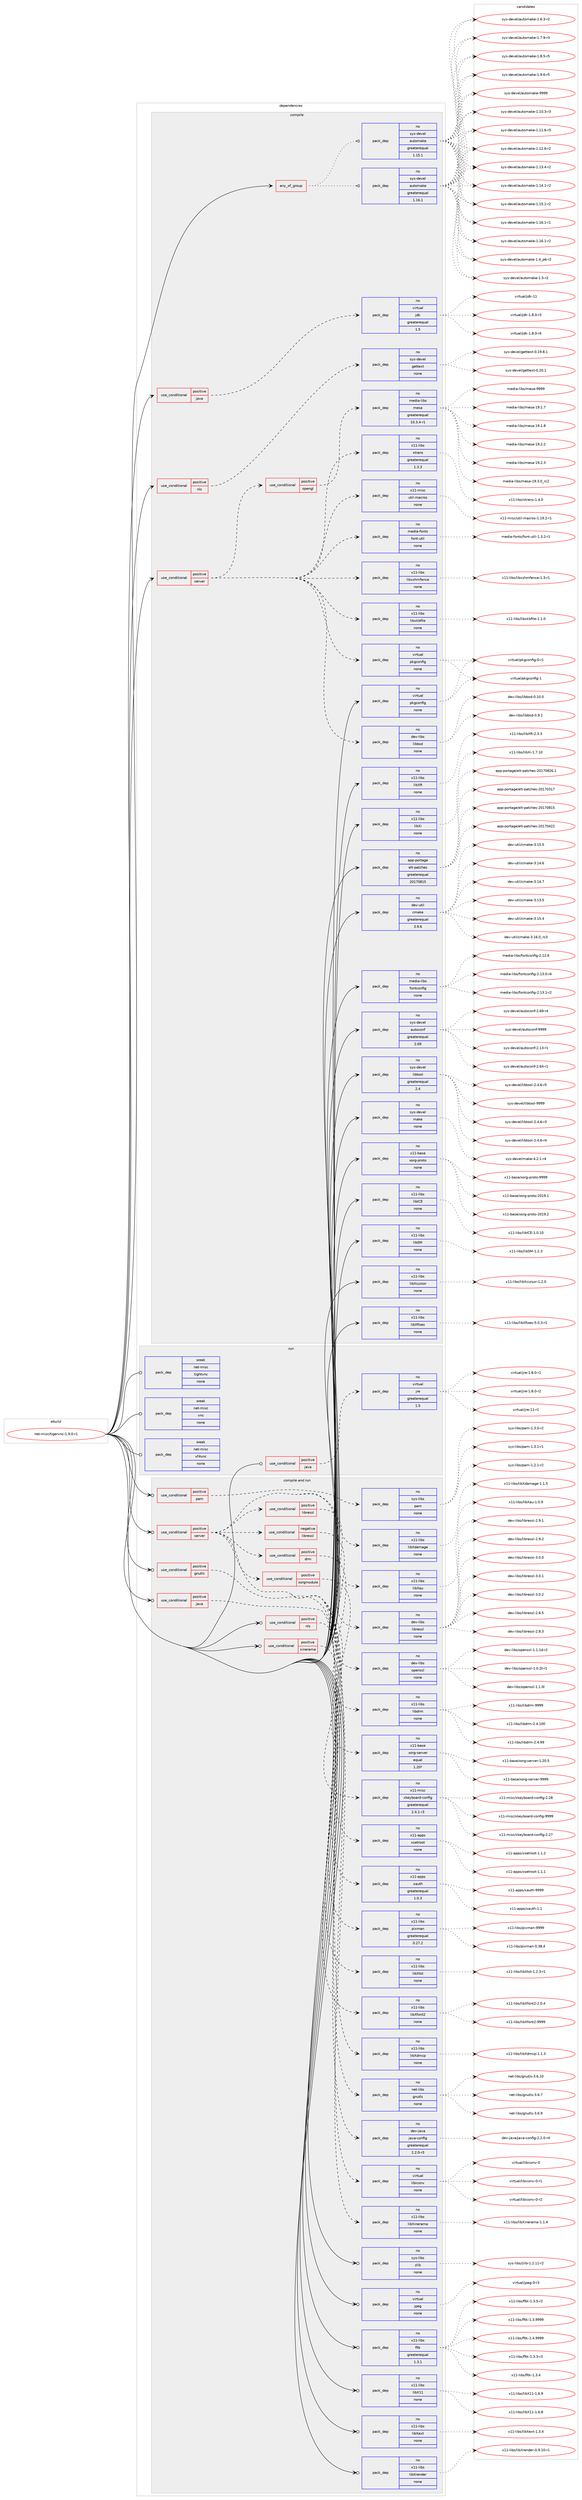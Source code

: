digraph prolog {

# *************
# Graph options
# *************

newrank=true;
concentrate=true;
compound=true;
graph [rankdir=LR,fontname=Helvetica,fontsize=10,ranksep=1.5];#, ranksep=2.5, nodesep=0.2];
edge  [arrowhead=vee];
node  [fontname=Helvetica,fontsize=10];

# **********
# The ebuild
# **********

subgraph cluster_leftcol {
color=gray;
rank=same;
label=<<i>ebuild</i>>;
id [label="net-misc/tigervnc-1.9.0-r1", color=red, width=4, href="../net-misc/tigervnc-1.9.0-r1.svg"];
}

# ****************
# The dependencies
# ****************

subgraph cluster_midcol {
color=gray;
label=<<i>dependencies</i>>;
subgraph cluster_compile {
fillcolor="#eeeeee";
style=filled;
label=<<i>compile</i>>;
subgraph any14257 {
dependency837675 [label=<<TABLE BORDER="0" CELLBORDER="1" CELLSPACING="0" CELLPADDING="4"><TR><TD CELLPADDING="10">any_of_group</TD></TR></TABLE>>, shape=none, color=red];subgraph pack618677 {
dependency837676 [label=<<TABLE BORDER="0" CELLBORDER="1" CELLSPACING="0" CELLPADDING="4" WIDTH="220"><TR><TD ROWSPAN="6" CELLPADDING="30">pack_dep</TD></TR><TR><TD WIDTH="110">no</TD></TR><TR><TD>sys-devel</TD></TR><TR><TD>automake</TD></TR><TR><TD>greaterequal</TD></TR><TR><TD>1.16.1</TD></TR></TABLE>>, shape=none, color=blue];
}
dependency837675:e -> dependency837676:w [weight=20,style="dotted",arrowhead="oinv"];
subgraph pack618678 {
dependency837677 [label=<<TABLE BORDER="0" CELLBORDER="1" CELLSPACING="0" CELLPADDING="4" WIDTH="220"><TR><TD ROWSPAN="6" CELLPADDING="30">pack_dep</TD></TR><TR><TD WIDTH="110">no</TD></TR><TR><TD>sys-devel</TD></TR><TR><TD>automake</TD></TR><TR><TD>greaterequal</TD></TR><TR><TD>1.15.1</TD></TR></TABLE>>, shape=none, color=blue];
}
dependency837675:e -> dependency837677:w [weight=20,style="dotted",arrowhead="oinv"];
}
id:e -> dependency837675:w [weight=20,style="solid",arrowhead="vee"];
subgraph cond204247 {
dependency837678 [label=<<TABLE BORDER="0" CELLBORDER="1" CELLSPACING="0" CELLPADDING="4"><TR><TD ROWSPAN="3" CELLPADDING="10">use_conditional</TD></TR><TR><TD>positive</TD></TR><TR><TD>java</TD></TR></TABLE>>, shape=none, color=red];
subgraph pack618679 {
dependency837679 [label=<<TABLE BORDER="0" CELLBORDER="1" CELLSPACING="0" CELLPADDING="4" WIDTH="220"><TR><TD ROWSPAN="6" CELLPADDING="30">pack_dep</TD></TR><TR><TD WIDTH="110">no</TD></TR><TR><TD>virtual</TD></TR><TR><TD>jdk</TD></TR><TR><TD>greaterequal</TD></TR><TR><TD>1.5</TD></TR></TABLE>>, shape=none, color=blue];
}
dependency837678:e -> dependency837679:w [weight=20,style="dashed",arrowhead="vee"];
}
id:e -> dependency837678:w [weight=20,style="solid",arrowhead="vee"];
subgraph cond204248 {
dependency837680 [label=<<TABLE BORDER="0" CELLBORDER="1" CELLSPACING="0" CELLPADDING="4"><TR><TD ROWSPAN="3" CELLPADDING="10">use_conditional</TD></TR><TR><TD>positive</TD></TR><TR><TD>nls</TD></TR></TABLE>>, shape=none, color=red];
subgraph pack618680 {
dependency837681 [label=<<TABLE BORDER="0" CELLBORDER="1" CELLSPACING="0" CELLPADDING="4" WIDTH="220"><TR><TD ROWSPAN="6" CELLPADDING="30">pack_dep</TD></TR><TR><TD WIDTH="110">no</TD></TR><TR><TD>sys-devel</TD></TR><TR><TD>gettext</TD></TR><TR><TD>none</TD></TR><TR><TD></TD></TR></TABLE>>, shape=none, color=blue];
}
dependency837680:e -> dependency837681:w [weight=20,style="dashed",arrowhead="vee"];
}
id:e -> dependency837680:w [weight=20,style="solid",arrowhead="vee"];
subgraph cond204249 {
dependency837682 [label=<<TABLE BORDER="0" CELLBORDER="1" CELLSPACING="0" CELLPADDING="4"><TR><TD ROWSPAN="3" CELLPADDING="10">use_conditional</TD></TR><TR><TD>positive</TD></TR><TR><TD>server</TD></TR></TABLE>>, shape=none, color=red];
subgraph pack618681 {
dependency837683 [label=<<TABLE BORDER="0" CELLBORDER="1" CELLSPACING="0" CELLPADDING="4" WIDTH="220"><TR><TD ROWSPAN="6" CELLPADDING="30">pack_dep</TD></TR><TR><TD WIDTH="110">no</TD></TR><TR><TD>dev-libs</TD></TR><TR><TD>libbsd</TD></TR><TR><TD>none</TD></TR><TR><TD></TD></TR></TABLE>>, shape=none, color=blue];
}
dependency837682:e -> dependency837683:w [weight=20,style="dashed",arrowhead="vee"];
subgraph pack618682 {
dependency837684 [label=<<TABLE BORDER="0" CELLBORDER="1" CELLSPACING="0" CELLPADDING="4" WIDTH="220"><TR><TD ROWSPAN="6" CELLPADDING="30">pack_dep</TD></TR><TR><TD WIDTH="110">no</TD></TR><TR><TD>x11-libs</TD></TR><TR><TD>libxkbfile</TD></TR><TR><TD>none</TD></TR><TR><TD></TD></TR></TABLE>>, shape=none, color=blue];
}
dependency837682:e -> dependency837684:w [weight=20,style="dashed",arrowhead="vee"];
subgraph pack618683 {
dependency837685 [label=<<TABLE BORDER="0" CELLBORDER="1" CELLSPACING="0" CELLPADDING="4" WIDTH="220"><TR><TD ROWSPAN="6" CELLPADDING="30">pack_dep</TD></TR><TR><TD WIDTH="110">no</TD></TR><TR><TD>x11-libs</TD></TR><TR><TD>libxshmfence</TD></TR><TR><TD>none</TD></TR><TR><TD></TD></TR></TABLE>>, shape=none, color=blue];
}
dependency837682:e -> dependency837685:w [weight=20,style="dashed",arrowhead="vee"];
subgraph pack618684 {
dependency837686 [label=<<TABLE BORDER="0" CELLBORDER="1" CELLSPACING="0" CELLPADDING="4" WIDTH="220"><TR><TD ROWSPAN="6" CELLPADDING="30">pack_dep</TD></TR><TR><TD WIDTH="110">no</TD></TR><TR><TD>virtual</TD></TR><TR><TD>pkgconfig</TD></TR><TR><TD>none</TD></TR><TR><TD></TD></TR></TABLE>>, shape=none, color=blue];
}
dependency837682:e -> dependency837686:w [weight=20,style="dashed",arrowhead="vee"];
subgraph pack618685 {
dependency837687 [label=<<TABLE BORDER="0" CELLBORDER="1" CELLSPACING="0" CELLPADDING="4" WIDTH="220"><TR><TD ROWSPAN="6" CELLPADDING="30">pack_dep</TD></TR><TR><TD WIDTH="110">no</TD></TR><TR><TD>media-fonts</TD></TR><TR><TD>font-util</TD></TR><TR><TD>none</TD></TR><TR><TD></TD></TR></TABLE>>, shape=none, color=blue];
}
dependency837682:e -> dependency837687:w [weight=20,style="dashed",arrowhead="vee"];
subgraph pack618686 {
dependency837688 [label=<<TABLE BORDER="0" CELLBORDER="1" CELLSPACING="0" CELLPADDING="4" WIDTH="220"><TR><TD ROWSPAN="6" CELLPADDING="30">pack_dep</TD></TR><TR><TD WIDTH="110">no</TD></TR><TR><TD>x11-misc</TD></TR><TR><TD>util-macros</TD></TR><TR><TD>none</TD></TR><TR><TD></TD></TR></TABLE>>, shape=none, color=blue];
}
dependency837682:e -> dependency837688:w [weight=20,style="dashed",arrowhead="vee"];
subgraph pack618687 {
dependency837689 [label=<<TABLE BORDER="0" CELLBORDER="1" CELLSPACING="0" CELLPADDING="4" WIDTH="220"><TR><TD ROWSPAN="6" CELLPADDING="30">pack_dep</TD></TR><TR><TD WIDTH="110">no</TD></TR><TR><TD>x11-libs</TD></TR><TR><TD>xtrans</TD></TR><TR><TD>greaterequal</TD></TR><TR><TD>1.3.3</TD></TR></TABLE>>, shape=none, color=blue];
}
dependency837682:e -> dependency837689:w [weight=20,style="dashed",arrowhead="vee"];
subgraph cond204250 {
dependency837690 [label=<<TABLE BORDER="0" CELLBORDER="1" CELLSPACING="0" CELLPADDING="4"><TR><TD ROWSPAN="3" CELLPADDING="10">use_conditional</TD></TR><TR><TD>positive</TD></TR><TR><TD>opengl</TD></TR></TABLE>>, shape=none, color=red];
subgraph pack618688 {
dependency837691 [label=<<TABLE BORDER="0" CELLBORDER="1" CELLSPACING="0" CELLPADDING="4" WIDTH="220"><TR><TD ROWSPAN="6" CELLPADDING="30">pack_dep</TD></TR><TR><TD WIDTH="110">no</TD></TR><TR><TD>media-libs</TD></TR><TR><TD>mesa</TD></TR><TR><TD>greaterequal</TD></TR><TR><TD>10.3.4-r1</TD></TR></TABLE>>, shape=none, color=blue];
}
dependency837690:e -> dependency837691:w [weight=20,style="dashed",arrowhead="vee"];
}
dependency837682:e -> dependency837690:w [weight=20,style="dashed",arrowhead="vee"];
}
id:e -> dependency837682:w [weight=20,style="solid",arrowhead="vee"];
subgraph pack618689 {
dependency837692 [label=<<TABLE BORDER="0" CELLBORDER="1" CELLSPACING="0" CELLPADDING="4" WIDTH="220"><TR><TD ROWSPAN="6" CELLPADDING="30">pack_dep</TD></TR><TR><TD WIDTH="110">no</TD></TR><TR><TD>app-portage</TD></TR><TR><TD>elt-patches</TD></TR><TR><TD>greaterequal</TD></TR><TR><TD>20170815</TD></TR></TABLE>>, shape=none, color=blue];
}
id:e -> dependency837692:w [weight=20,style="solid",arrowhead="vee"];
subgraph pack618690 {
dependency837693 [label=<<TABLE BORDER="0" CELLBORDER="1" CELLSPACING="0" CELLPADDING="4" WIDTH="220"><TR><TD ROWSPAN="6" CELLPADDING="30">pack_dep</TD></TR><TR><TD WIDTH="110">no</TD></TR><TR><TD>dev-util</TD></TR><TR><TD>cmake</TD></TR><TR><TD>greaterequal</TD></TR><TR><TD>3.9.6</TD></TR></TABLE>>, shape=none, color=blue];
}
id:e -> dependency837693:w [weight=20,style="solid",arrowhead="vee"];
subgraph pack618691 {
dependency837694 [label=<<TABLE BORDER="0" CELLBORDER="1" CELLSPACING="0" CELLPADDING="4" WIDTH="220"><TR><TD ROWSPAN="6" CELLPADDING="30">pack_dep</TD></TR><TR><TD WIDTH="110">no</TD></TR><TR><TD>media-libs</TD></TR><TR><TD>fontconfig</TD></TR><TR><TD>none</TD></TR><TR><TD></TD></TR></TABLE>>, shape=none, color=blue];
}
id:e -> dependency837694:w [weight=20,style="solid",arrowhead="vee"];
subgraph pack618692 {
dependency837695 [label=<<TABLE BORDER="0" CELLBORDER="1" CELLSPACING="0" CELLPADDING="4" WIDTH="220"><TR><TD ROWSPAN="6" CELLPADDING="30">pack_dep</TD></TR><TR><TD WIDTH="110">no</TD></TR><TR><TD>sys-devel</TD></TR><TR><TD>autoconf</TD></TR><TR><TD>greaterequal</TD></TR><TR><TD>2.69</TD></TR></TABLE>>, shape=none, color=blue];
}
id:e -> dependency837695:w [weight=20,style="solid",arrowhead="vee"];
subgraph pack618693 {
dependency837696 [label=<<TABLE BORDER="0" CELLBORDER="1" CELLSPACING="0" CELLPADDING="4" WIDTH="220"><TR><TD ROWSPAN="6" CELLPADDING="30">pack_dep</TD></TR><TR><TD WIDTH="110">no</TD></TR><TR><TD>sys-devel</TD></TR><TR><TD>libtool</TD></TR><TR><TD>greaterequal</TD></TR><TR><TD>2.4</TD></TR></TABLE>>, shape=none, color=blue];
}
id:e -> dependency837696:w [weight=20,style="solid",arrowhead="vee"];
subgraph pack618694 {
dependency837697 [label=<<TABLE BORDER="0" CELLBORDER="1" CELLSPACING="0" CELLPADDING="4" WIDTH="220"><TR><TD ROWSPAN="6" CELLPADDING="30">pack_dep</TD></TR><TR><TD WIDTH="110">no</TD></TR><TR><TD>sys-devel</TD></TR><TR><TD>make</TD></TR><TR><TD>none</TD></TR><TR><TD></TD></TR></TABLE>>, shape=none, color=blue];
}
id:e -> dependency837697:w [weight=20,style="solid",arrowhead="vee"];
subgraph pack618695 {
dependency837698 [label=<<TABLE BORDER="0" CELLBORDER="1" CELLSPACING="0" CELLPADDING="4" WIDTH="220"><TR><TD ROWSPAN="6" CELLPADDING="30">pack_dep</TD></TR><TR><TD WIDTH="110">no</TD></TR><TR><TD>virtual</TD></TR><TR><TD>pkgconfig</TD></TR><TR><TD>none</TD></TR><TR><TD></TD></TR></TABLE>>, shape=none, color=blue];
}
id:e -> dependency837698:w [weight=20,style="solid",arrowhead="vee"];
subgraph pack618696 {
dependency837699 [label=<<TABLE BORDER="0" CELLBORDER="1" CELLSPACING="0" CELLPADDING="4" WIDTH="220"><TR><TD ROWSPAN="6" CELLPADDING="30">pack_dep</TD></TR><TR><TD WIDTH="110">no</TD></TR><TR><TD>x11-base</TD></TR><TR><TD>xorg-proto</TD></TR><TR><TD>none</TD></TR><TR><TD></TD></TR></TABLE>>, shape=none, color=blue];
}
id:e -> dependency837699:w [weight=20,style="solid",arrowhead="vee"];
subgraph pack618697 {
dependency837700 [label=<<TABLE BORDER="0" CELLBORDER="1" CELLSPACING="0" CELLPADDING="4" WIDTH="220"><TR><TD ROWSPAN="6" CELLPADDING="30">pack_dep</TD></TR><TR><TD WIDTH="110">no</TD></TR><TR><TD>x11-libs</TD></TR><TR><TD>libICE</TD></TR><TR><TD>none</TD></TR><TR><TD></TD></TR></TABLE>>, shape=none, color=blue];
}
id:e -> dependency837700:w [weight=20,style="solid",arrowhead="vee"];
subgraph pack618698 {
dependency837701 [label=<<TABLE BORDER="0" CELLBORDER="1" CELLSPACING="0" CELLPADDING="4" WIDTH="220"><TR><TD ROWSPAN="6" CELLPADDING="30">pack_dep</TD></TR><TR><TD WIDTH="110">no</TD></TR><TR><TD>x11-libs</TD></TR><TR><TD>libSM</TD></TR><TR><TD>none</TD></TR><TR><TD></TD></TR></TABLE>>, shape=none, color=blue];
}
id:e -> dependency837701:w [weight=20,style="solid",arrowhead="vee"];
subgraph pack618699 {
dependency837702 [label=<<TABLE BORDER="0" CELLBORDER="1" CELLSPACING="0" CELLPADDING="4" WIDTH="220"><TR><TD ROWSPAN="6" CELLPADDING="30">pack_dep</TD></TR><TR><TD WIDTH="110">no</TD></TR><TR><TD>x11-libs</TD></TR><TR><TD>libXcursor</TD></TR><TR><TD>none</TD></TR><TR><TD></TD></TR></TABLE>>, shape=none, color=blue];
}
id:e -> dependency837702:w [weight=20,style="solid",arrowhead="vee"];
subgraph pack618700 {
dependency837703 [label=<<TABLE BORDER="0" CELLBORDER="1" CELLSPACING="0" CELLPADDING="4" WIDTH="220"><TR><TD ROWSPAN="6" CELLPADDING="30">pack_dep</TD></TR><TR><TD WIDTH="110">no</TD></TR><TR><TD>x11-libs</TD></TR><TR><TD>libXfixes</TD></TR><TR><TD>none</TD></TR><TR><TD></TD></TR></TABLE>>, shape=none, color=blue];
}
id:e -> dependency837703:w [weight=20,style="solid",arrowhead="vee"];
subgraph pack618701 {
dependency837704 [label=<<TABLE BORDER="0" CELLBORDER="1" CELLSPACING="0" CELLPADDING="4" WIDTH="220"><TR><TD ROWSPAN="6" CELLPADDING="30">pack_dep</TD></TR><TR><TD WIDTH="110">no</TD></TR><TR><TD>x11-libs</TD></TR><TR><TD>libXft</TD></TR><TR><TD>none</TD></TR><TR><TD></TD></TR></TABLE>>, shape=none, color=blue];
}
id:e -> dependency837704:w [weight=20,style="solid",arrowhead="vee"];
subgraph pack618702 {
dependency837705 [label=<<TABLE BORDER="0" CELLBORDER="1" CELLSPACING="0" CELLPADDING="4" WIDTH="220"><TR><TD ROWSPAN="6" CELLPADDING="30">pack_dep</TD></TR><TR><TD WIDTH="110">no</TD></TR><TR><TD>x11-libs</TD></TR><TR><TD>libXi</TD></TR><TR><TD>none</TD></TR><TR><TD></TD></TR></TABLE>>, shape=none, color=blue];
}
id:e -> dependency837705:w [weight=20,style="solid",arrowhead="vee"];
}
subgraph cluster_compileandrun {
fillcolor="#eeeeee";
style=filled;
label=<<i>compile and run</i>>;
subgraph cond204251 {
dependency837706 [label=<<TABLE BORDER="0" CELLBORDER="1" CELLSPACING="0" CELLPADDING="4"><TR><TD ROWSPAN="3" CELLPADDING="10">use_conditional</TD></TR><TR><TD>positive</TD></TR><TR><TD>gnutls</TD></TR></TABLE>>, shape=none, color=red];
subgraph pack618703 {
dependency837707 [label=<<TABLE BORDER="0" CELLBORDER="1" CELLSPACING="0" CELLPADDING="4" WIDTH="220"><TR><TD ROWSPAN="6" CELLPADDING="30">pack_dep</TD></TR><TR><TD WIDTH="110">no</TD></TR><TR><TD>net-libs</TD></TR><TR><TD>gnutls</TD></TR><TR><TD>none</TD></TR><TR><TD></TD></TR></TABLE>>, shape=none, color=blue];
}
dependency837706:e -> dependency837707:w [weight=20,style="dashed",arrowhead="vee"];
}
id:e -> dependency837706:w [weight=20,style="solid",arrowhead="odotvee"];
subgraph cond204252 {
dependency837708 [label=<<TABLE BORDER="0" CELLBORDER="1" CELLSPACING="0" CELLPADDING="4"><TR><TD ROWSPAN="3" CELLPADDING="10">use_conditional</TD></TR><TR><TD>positive</TD></TR><TR><TD>java</TD></TR></TABLE>>, shape=none, color=red];
subgraph pack618704 {
dependency837709 [label=<<TABLE BORDER="0" CELLBORDER="1" CELLSPACING="0" CELLPADDING="4" WIDTH="220"><TR><TD ROWSPAN="6" CELLPADDING="30">pack_dep</TD></TR><TR><TD WIDTH="110">no</TD></TR><TR><TD>dev-java</TD></TR><TR><TD>java-config</TD></TR><TR><TD>greaterequal</TD></TR><TR><TD>2.2.0-r3</TD></TR></TABLE>>, shape=none, color=blue];
}
dependency837708:e -> dependency837709:w [weight=20,style="dashed",arrowhead="vee"];
}
id:e -> dependency837708:w [weight=20,style="solid",arrowhead="odotvee"];
subgraph cond204253 {
dependency837710 [label=<<TABLE BORDER="0" CELLBORDER="1" CELLSPACING="0" CELLPADDING="4"><TR><TD ROWSPAN="3" CELLPADDING="10">use_conditional</TD></TR><TR><TD>positive</TD></TR><TR><TD>nls</TD></TR></TABLE>>, shape=none, color=red];
subgraph pack618705 {
dependency837711 [label=<<TABLE BORDER="0" CELLBORDER="1" CELLSPACING="0" CELLPADDING="4" WIDTH="220"><TR><TD ROWSPAN="6" CELLPADDING="30">pack_dep</TD></TR><TR><TD WIDTH="110">no</TD></TR><TR><TD>virtual</TD></TR><TR><TD>libiconv</TD></TR><TR><TD>none</TD></TR><TR><TD></TD></TR></TABLE>>, shape=none, color=blue];
}
dependency837710:e -> dependency837711:w [weight=20,style="dashed",arrowhead="vee"];
}
id:e -> dependency837710:w [weight=20,style="solid",arrowhead="odotvee"];
subgraph cond204254 {
dependency837712 [label=<<TABLE BORDER="0" CELLBORDER="1" CELLSPACING="0" CELLPADDING="4"><TR><TD ROWSPAN="3" CELLPADDING="10">use_conditional</TD></TR><TR><TD>positive</TD></TR><TR><TD>pam</TD></TR></TABLE>>, shape=none, color=red];
subgraph pack618706 {
dependency837713 [label=<<TABLE BORDER="0" CELLBORDER="1" CELLSPACING="0" CELLPADDING="4" WIDTH="220"><TR><TD ROWSPAN="6" CELLPADDING="30">pack_dep</TD></TR><TR><TD WIDTH="110">no</TD></TR><TR><TD>sys-libs</TD></TR><TR><TD>pam</TD></TR><TR><TD>none</TD></TR><TR><TD></TD></TR></TABLE>>, shape=none, color=blue];
}
dependency837712:e -> dependency837713:w [weight=20,style="dashed",arrowhead="vee"];
}
id:e -> dependency837712:w [weight=20,style="solid",arrowhead="odotvee"];
subgraph cond204255 {
dependency837714 [label=<<TABLE BORDER="0" CELLBORDER="1" CELLSPACING="0" CELLPADDING="4"><TR><TD ROWSPAN="3" CELLPADDING="10">use_conditional</TD></TR><TR><TD>positive</TD></TR><TR><TD>server</TD></TR></TABLE>>, shape=none, color=red];
subgraph pack618707 {
dependency837715 [label=<<TABLE BORDER="0" CELLBORDER="1" CELLSPACING="0" CELLPADDING="4" WIDTH="220"><TR><TD ROWSPAN="6" CELLPADDING="30">pack_dep</TD></TR><TR><TD WIDTH="110">no</TD></TR><TR><TD>x11-libs</TD></TR><TR><TD>libXau</TD></TR><TR><TD>none</TD></TR><TR><TD></TD></TR></TABLE>>, shape=none, color=blue];
}
dependency837714:e -> dependency837715:w [weight=20,style="dashed",arrowhead="vee"];
subgraph pack618708 {
dependency837716 [label=<<TABLE BORDER="0" CELLBORDER="1" CELLSPACING="0" CELLPADDING="4" WIDTH="220"><TR><TD ROWSPAN="6" CELLPADDING="30">pack_dep</TD></TR><TR><TD WIDTH="110">no</TD></TR><TR><TD>x11-libs</TD></TR><TR><TD>libXdamage</TD></TR><TR><TD>none</TD></TR><TR><TD></TD></TR></TABLE>>, shape=none, color=blue];
}
dependency837714:e -> dependency837716:w [weight=20,style="dashed",arrowhead="vee"];
subgraph pack618709 {
dependency837717 [label=<<TABLE BORDER="0" CELLBORDER="1" CELLSPACING="0" CELLPADDING="4" WIDTH="220"><TR><TD ROWSPAN="6" CELLPADDING="30">pack_dep</TD></TR><TR><TD WIDTH="110">no</TD></TR><TR><TD>x11-libs</TD></TR><TR><TD>libXdmcp</TD></TR><TR><TD>none</TD></TR><TR><TD></TD></TR></TABLE>>, shape=none, color=blue];
}
dependency837714:e -> dependency837717:w [weight=20,style="dashed",arrowhead="vee"];
subgraph pack618710 {
dependency837718 [label=<<TABLE BORDER="0" CELLBORDER="1" CELLSPACING="0" CELLPADDING="4" WIDTH="220"><TR><TD ROWSPAN="6" CELLPADDING="30">pack_dep</TD></TR><TR><TD WIDTH="110">no</TD></TR><TR><TD>x11-libs</TD></TR><TR><TD>libXfont2</TD></TR><TR><TD>none</TD></TR><TR><TD></TD></TR></TABLE>>, shape=none, color=blue];
}
dependency837714:e -> dependency837718:w [weight=20,style="dashed",arrowhead="vee"];
subgraph pack618711 {
dependency837719 [label=<<TABLE BORDER="0" CELLBORDER="1" CELLSPACING="0" CELLPADDING="4" WIDTH="220"><TR><TD ROWSPAN="6" CELLPADDING="30">pack_dep</TD></TR><TR><TD WIDTH="110">no</TD></TR><TR><TD>x11-libs</TD></TR><TR><TD>libXtst</TD></TR><TR><TD>none</TD></TR><TR><TD></TD></TR></TABLE>>, shape=none, color=blue];
}
dependency837714:e -> dependency837719:w [weight=20,style="dashed",arrowhead="vee"];
subgraph pack618712 {
dependency837720 [label=<<TABLE BORDER="0" CELLBORDER="1" CELLSPACING="0" CELLPADDING="4" WIDTH="220"><TR><TD ROWSPAN="6" CELLPADDING="30">pack_dep</TD></TR><TR><TD WIDTH="110">no</TD></TR><TR><TD>x11-libs</TD></TR><TR><TD>pixman</TD></TR><TR><TD>greaterequal</TD></TR><TR><TD>0.27.2</TD></TR></TABLE>>, shape=none, color=blue];
}
dependency837714:e -> dependency837720:w [weight=20,style="dashed",arrowhead="vee"];
subgraph pack618713 {
dependency837721 [label=<<TABLE BORDER="0" CELLBORDER="1" CELLSPACING="0" CELLPADDING="4" WIDTH="220"><TR><TD ROWSPAN="6" CELLPADDING="30">pack_dep</TD></TR><TR><TD WIDTH="110">no</TD></TR><TR><TD>x11-apps</TD></TR><TR><TD>xauth</TD></TR><TR><TD>greaterequal</TD></TR><TR><TD>1.0.3</TD></TR></TABLE>>, shape=none, color=blue];
}
dependency837714:e -> dependency837721:w [weight=20,style="dashed",arrowhead="vee"];
subgraph pack618714 {
dependency837722 [label=<<TABLE BORDER="0" CELLBORDER="1" CELLSPACING="0" CELLPADDING="4" WIDTH="220"><TR><TD ROWSPAN="6" CELLPADDING="30">pack_dep</TD></TR><TR><TD WIDTH="110">no</TD></TR><TR><TD>x11-apps</TD></TR><TR><TD>xsetroot</TD></TR><TR><TD>none</TD></TR><TR><TD></TD></TR></TABLE>>, shape=none, color=blue];
}
dependency837714:e -> dependency837722:w [weight=20,style="dashed",arrowhead="vee"];
subgraph pack618715 {
dependency837723 [label=<<TABLE BORDER="0" CELLBORDER="1" CELLSPACING="0" CELLPADDING="4" WIDTH="220"><TR><TD ROWSPAN="6" CELLPADDING="30">pack_dep</TD></TR><TR><TD WIDTH="110">no</TD></TR><TR><TD>x11-misc</TD></TR><TR><TD>xkeyboard-config</TD></TR><TR><TD>greaterequal</TD></TR><TR><TD>2.4.1-r3</TD></TR></TABLE>>, shape=none, color=blue];
}
dependency837714:e -> dependency837723:w [weight=20,style="dashed",arrowhead="vee"];
subgraph cond204256 {
dependency837724 [label=<<TABLE BORDER="0" CELLBORDER="1" CELLSPACING="0" CELLPADDING="4"><TR><TD ROWSPAN="3" CELLPADDING="10">use_conditional</TD></TR><TR><TD>positive</TD></TR><TR><TD>xorgmodule</TD></TR></TABLE>>, shape=none, color=red];
subgraph pack618716 {
dependency837725 [label=<<TABLE BORDER="0" CELLBORDER="1" CELLSPACING="0" CELLPADDING="4" WIDTH="220"><TR><TD ROWSPAN="6" CELLPADDING="30">pack_dep</TD></TR><TR><TD WIDTH="110">no</TD></TR><TR><TD>x11-base</TD></TR><TR><TD>xorg-server</TD></TR><TR><TD>equal</TD></TR><TR><TD>1.20*</TD></TR></TABLE>>, shape=none, color=blue];
}
dependency837724:e -> dependency837725:w [weight=20,style="dashed",arrowhead="vee"];
}
dependency837714:e -> dependency837724:w [weight=20,style="dashed",arrowhead="vee"];
subgraph cond204257 {
dependency837726 [label=<<TABLE BORDER="0" CELLBORDER="1" CELLSPACING="0" CELLPADDING="4"><TR><TD ROWSPAN="3" CELLPADDING="10">use_conditional</TD></TR><TR><TD>positive</TD></TR><TR><TD>drm</TD></TR></TABLE>>, shape=none, color=red];
subgraph pack618717 {
dependency837727 [label=<<TABLE BORDER="0" CELLBORDER="1" CELLSPACING="0" CELLPADDING="4" WIDTH="220"><TR><TD ROWSPAN="6" CELLPADDING="30">pack_dep</TD></TR><TR><TD WIDTH="110">no</TD></TR><TR><TD>x11-libs</TD></TR><TR><TD>libdrm</TD></TR><TR><TD>none</TD></TR><TR><TD></TD></TR></TABLE>>, shape=none, color=blue];
}
dependency837726:e -> dependency837727:w [weight=20,style="dashed",arrowhead="vee"];
}
dependency837714:e -> dependency837726:w [weight=20,style="dashed",arrowhead="vee"];
subgraph cond204258 {
dependency837728 [label=<<TABLE BORDER="0" CELLBORDER="1" CELLSPACING="0" CELLPADDING="4"><TR><TD ROWSPAN="3" CELLPADDING="10">use_conditional</TD></TR><TR><TD>negative</TD></TR><TR><TD>libressl</TD></TR></TABLE>>, shape=none, color=red];
subgraph pack618718 {
dependency837729 [label=<<TABLE BORDER="0" CELLBORDER="1" CELLSPACING="0" CELLPADDING="4" WIDTH="220"><TR><TD ROWSPAN="6" CELLPADDING="30">pack_dep</TD></TR><TR><TD WIDTH="110">no</TD></TR><TR><TD>dev-libs</TD></TR><TR><TD>openssl</TD></TR><TR><TD>none</TD></TR><TR><TD></TD></TR></TABLE>>, shape=none, color=blue];
}
dependency837728:e -> dependency837729:w [weight=20,style="dashed",arrowhead="vee"];
}
dependency837714:e -> dependency837728:w [weight=20,style="dashed",arrowhead="vee"];
subgraph cond204259 {
dependency837730 [label=<<TABLE BORDER="0" CELLBORDER="1" CELLSPACING="0" CELLPADDING="4"><TR><TD ROWSPAN="3" CELLPADDING="10">use_conditional</TD></TR><TR><TD>positive</TD></TR><TR><TD>libressl</TD></TR></TABLE>>, shape=none, color=red];
subgraph pack618719 {
dependency837731 [label=<<TABLE BORDER="0" CELLBORDER="1" CELLSPACING="0" CELLPADDING="4" WIDTH="220"><TR><TD ROWSPAN="6" CELLPADDING="30">pack_dep</TD></TR><TR><TD WIDTH="110">no</TD></TR><TR><TD>dev-libs</TD></TR><TR><TD>libressl</TD></TR><TR><TD>none</TD></TR><TR><TD></TD></TR></TABLE>>, shape=none, color=blue];
}
dependency837730:e -> dependency837731:w [weight=20,style="dashed",arrowhead="vee"];
}
dependency837714:e -> dependency837730:w [weight=20,style="dashed",arrowhead="vee"];
}
id:e -> dependency837714:w [weight=20,style="solid",arrowhead="odotvee"];
subgraph cond204260 {
dependency837732 [label=<<TABLE BORDER="0" CELLBORDER="1" CELLSPACING="0" CELLPADDING="4"><TR><TD ROWSPAN="3" CELLPADDING="10">use_conditional</TD></TR><TR><TD>positive</TD></TR><TR><TD>xinerama</TD></TR></TABLE>>, shape=none, color=red];
subgraph pack618720 {
dependency837733 [label=<<TABLE BORDER="0" CELLBORDER="1" CELLSPACING="0" CELLPADDING="4" WIDTH="220"><TR><TD ROWSPAN="6" CELLPADDING="30">pack_dep</TD></TR><TR><TD WIDTH="110">no</TD></TR><TR><TD>x11-libs</TD></TR><TR><TD>libXinerama</TD></TR><TR><TD>none</TD></TR><TR><TD></TD></TR></TABLE>>, shape=none, color=blue];
}
dependency837732:e -> dependency837733:w [weight=20,style="dashed",arrowhead="vee"];
}
id:e -> dependency837732:w [weight=20,style="solid",arrowhead="odotvee"];
subgraph pack618721 {
dependency837734 [label=<<TABLE BORDER="0" CELLBORDER="1" CELLSPACING="0" CELLPADDING="4" WIDTH="220"><TR><TD ROWSPAN="6" CELLPADDING="30">pack_dep</TD></TR><TR><TD WIDTH="110">no</TD></TR><TR><TD>sys-libs</TD></TR><TR><TD>zlib</TD></TR><TR><TD>none</TD></TR><TR><TD></TD></TR></TABLE>>, shape=none, color=blue];
}
id:e -> dependency837734:w [weight=20,style="solid",arrowhead="odotvee"];
subgraph pack618722 {
dependency837735 [label=<<TABLE BORDER="0" CELLBORDER="1" CELLSPACING="0" CELLPADDING="4" WIDTH="220"><TR><TD ROWSPAN="6" CELLPADDING="30">pack_dep</TD></TR><TR><TD WIDTH="110">no</TD></TR><TR><TD>virtual</TD></TR><TR><TD>jpeg</TD></TR><TR><TD>none</TD></TR><TR><TD></TD></TR></TABLE>>, shape=none, color=blue];
}
id:e -> dependency837735:w [weight=20,style="solid",arrowhead="odotvee"];
subgraph pack618723 {
dependency837736 [label=<<TABLE BORDER="0" CELLBORDER="1" CELLSPACING="0" CELLPADDING="4" WIDTH="220"><TR><TD ROWSPAN="6" CELLPADDING="30">pack_dep</TD></TR><TR><TD WIDTH="110">no</TD></TR><TR><TD>x11-libs</TD></TR><TR><TD>fltk</TD></TR><TR><TD>greaterequal</TD></TR><TR><TD>1.3.1</TD></TR></TABLE>>, shape=none, color=blue];
}
id:e -> dependency837736:w [weight=20,style="solid",arrowhead="odotvee"];
subgraph pack618724 {
dependency837737 [label=<<TABLE BORDER="0" CELLBORDER="1" CELLSPACING="0" CELLPADDING="4" WIDTH="220"><TR><TD ROWSPAN="6" CELLPADDING="30">pack_dep</TD></TR><TR><TD WIDTH="110">no</TD></TR><TR><TD>x11-libs</TD></TR><TR><TD>libX11</TD></TR><TR><TD>none</TD></TR><TR><TD></TD></TR></TABLE>>, shape=none, color=blue];
}
id:e -> dependency837737:w [weight=20,style="solid",arrowhead="odotvee"];
subgraph pack618725 {
dependency837738 [label=<<TABLE BORDER="0" CELLBORDER="1" CELLSPACING="0" CELLPADDING="4" WIDTH="220"><TR><TD ROWSPAN="6" CELLPADDING="30">pack_dep</TD></TR><TR><TD WIDTH="110">no</TD></TR><TR><TD>x11-libs</TD></TR><TR><TD>libXext</TD></TR><TR><TD>none</TD></TR><TR><TD></TD></TR></TABLE>>, shape=none, color=blue];
}
id:e -> dependency837738:w [weight=20,style="solid",arrowhead="odotvee"];
subgraph pack618726 {
dependency837739 [label=<<TABLE BORDER="0" CELLBORDER="1" CELLSPACING="0" CELLPADDING="4" WIDTH="220"><TR><TD ROWSPAN="6" CELLPADDING="30">pack_dep</TD></TR><TR><TD WIDTH="110">no</TD></TR><TR><TD>x11-libs</TD></TR><TR><TD>libXrender</TD></TR><TR><TD>none</TD></TR><TR><TD></TD></TR></TABLE>>, shape=none, color=blue];
}
id:e -> dependency837739:w [weight=20,style="solid",arrowhead="odotvee"];
}
subgraph cluster_run {
fillcolor="#eeeeee";
style=filled;
label=<<i>run</i>>;
subgraph cond204261 {
dependency837740 [label=<<TABLE BORDER="0" CELLBORDER="1" CELLSPACING="0" CELLPADDING="4"><TR><TD ROWSPAN="3" CELLPADDING="10">use_conditional</TD></TR><TR><TD>positive</TD></TR><TR><TD>java</TD></TR></TABLE>>, shape=none, color=red];
subgraph pack618727 {
dependency837741 [label=<<TABLE BORDER="0" CELLBORDER="1" CELLSPACING="0" CELLPADDING="4" WIDTH="220"><TR><TD ROWSPAN="6" CELLPADDING="30">pack_dep</TD></TR><TR><TD WIDTH="110">no</TD></TR><TR><TD>virtual</TD></TR><TR><TD>jre</TD></TR><TR><TD>greaterequal</TD></TR><TR><TD>1.5</TD></TR></TABLE>>, shape=none, color=blue];
}
dependency837740:e -> dependency837741:w [weight=20,style="dashed",arrowhead="vee"];
}
id:e -> dependency837740:w [weight=20,style="solid",arrowhead="odot"];
subgraph pack618728 {
dependency837742 [label=<<TABLE BORDER="0" CELLBORDER="1" CELLSPACING="0" CELLPADDING="4" WIDTH="220"><TR><TD ROWSPAN="6" CELLPADDING="30">pack_dep</TD></TR><TR><TD WIDTH="110">weak</TD></TR><TR><TD>net-misc</TD></TR><TR><TD>tightvnc</TD></TR><TR><TD>none</TD></TR><TR><TD></TD></TR></TABLE>>, shape=none, color=blue];
}
id:e -> dependency837742:w [weight=20,style="solid",arrowhead="odot"];
subgraph pack618729 {
dependency837743 [label=<<TABLE BORDER="0" CELLBORDER="1" CELLSPACING="0" CELLPADDING="4" WIDTH="220"><TR><TD ROWSPAN="6" CELLPADDING="30">pack_dep</TD></TR><TR><TD WIDTH="110">weak</TD></TR><TR><TD>net-misc</TD></TR><TR><TD>vnc</TD></TR><TR><TD>none</TD></TR><TR><TD></TD></TR></TABLE>>, shape=none, color=blue];
}
id:e -> dependency837743:w [weight=20,style="solid",arrowhead="odot"];
subgraph pack618730 {
dependency837744 [label=<<TABLE BORDER="0" CELLBORDER="1" CELLSPACING="0" CELLPADDING="4" WIDTH="220"><TR><TD ROWSPAN="6" CELLPADDING="30">pack_dep</TD></TR><TR><TD WIDTH="110">weak</TD></TR><TR><TD>net-misc</TD></TR><TR><TD>xf4vnc</TD></TR><TR><TD>none</TD></TR><TR><TD></TD></TR></TABLE>>, shape=none, color=blue];
}
id:e -> dependency837744:w [weight=20,style="solid",arrowhead="odot"];
}
}

# **************
# The candidates
# **************

subgraph cluster_choices {
rank=same;
color=gray;
label=<<i>candidates</i>>;

subgraph choice618677 {
color=black;
nodesep=1;
choice11512111545100101118101108479711711611110997107101454946494846514511451 [label="sys-devel/automake-1.10.3-r3", color=red, width=4,href="../sys-devel/automake-1.10.3-r3.svg"];
choice11512111545100101118101108479711711611110997107101454946494946544511451 [label="sys-devel/automake-1.11.6-r3", color=red, width=4,href="../sys-devel/automake-1.11.6-r3.svg"];
choice11512111545100101118101108479711711611110997107101454946495046544511450 [label="sys-devel/automake-1.12.6-r2", color=red, width=4,href="../sys-devel/automake-1.12.6-r2.svg"];
choice11512111545100101118101108479711711611110997107101454946495146524511450 [label="sys-devel/automake-1.13.4-r2", color=red, width=4,href="../sys-devel/automake-1.13.4-r2.svg"];
choice11512111545100101118101108479711711611110997107101454946495246494511450 [label="sys-devel/automake-1.14.1-r2", color=red, width=4,href="../sys-devel/automake-1.14.1-r2.svg"];
choice11512111545100101118101108479711711611110997107101454946495346494511450 [label="sys-devel/automake-1.15.1-r2", color=red, width=4,href="../sys-devel/automake-1.15.1-r2.svg"];
choice11512111545100101118101108479711711611110997107101454946495446494511449 [label="sys-devel/automake-1.16.1-r1", color=red, width=4,href="../sys-devel/automake-1.16.1-r1.svg"];
choice11512111545100101118101108479711711611110997107101454946495446494511450 [label="sys-devel/automake-1.16.1-r2", color=red, width=4,href="../sys-devel/automake-1.16.1-r2.svg"];
choice115121115451001011181011084797117116111109971071014549465295112544511450 [label="sys-devel/automake-1.4_p6-r2", color=red, width=4,href="../sys-devel/automake-1.4_p6-r2.svg"];
choice11512111545100101118101108479711711611110997107101454946534511450 [label="sys-devel/automake-1.5-r2", color=red, width=4,href="../sys-devel/automake-1.5-r2.svg"];
choice115121115451001011181011084797117116111109971071014549465446514511450 [label="sys-devel/automake-1.6.3-r2", color=red, width=4,href="../sys-devel/automake-1.6.3-r2.svg"];
choice115121115451001011181011084797117116111109971071014549465546574511451 [label="sys-devel/automake-1.7.9-r3", color=red, width=4,href="../sys-devel/automake-1.7.9-r3.svg"];
choice115121115451001011181011084797117116111109971071014549465646534511453 [label="sys-devel/automake-1.8.5-r5", color=red, width=4,href="../sys-devel/automake-1.8.5-r5.svg"];
choice115121115451001011181011084797117116111109971071014549465746544511453 [label="sys-devel/automake-1.9.6-r5", color=red, width=4,href="../sys-devel/automake-1.9.6-r5.svg"];
choice115121115451001011181011084797117116111109971071014557575757 [label="sys-devel/automake-9999", color=red, width=4,href="../sys-devel/automake-9999.svg"];
dependency837676:e -> choice11512111545100101118101108479711711611110997107101454946494846514511451:w [style=dotted,weight="100"];
dependency837676:e -> choice11512111545100101118101108479711711611110997107101454946494946544511451:w [style=dotted,weight="100"];
dependency837676:e -> choice11512111545100101118101108479711711611110997107101454946495046544511450:w [style=dotted,weight="100"];
dependency837676:e -> choice11512111545100101118101108479711711611110997107101454946495146524511450:w [style=dotted,weight="100"];
dependency837676:e -> choice11512111545100101118101108479711711611110997107101454946495246494511450:w [style=dotted,weight="100"];
dependency837676:e -> choice11512111545100101118101108479711711611110997107101454946495346494511450:w [style=dotted,weight="100"];
dependency837676:e -> choice11512111545100101118101108479711711611110997107101454946495446494511449:w [style=dotted,weight="100"];
dependency837676:e -> choice11512111545100101118101108479711711611110997107101454946495446494511450:w [style=dotted,weight="100"];
dependency837676:e -> choice115121115451001011181011084797117116111109971071014549465295112544511450:w [style=dotted,weight="100"];
dependency837676:e -> choice11512111545100101118101108479711711611110997107101454946534511450:w [style=dotted,weight="100"];
dependency837676:e -> choice115121115451001011181011084797117116111109971071014549465446514511450:w [style=dotted,weight="100"];
dependency837676:e -> choice115121115451001011181011084797117116111109971071014549465546574511451:w [style=dotted,weight="100"];
dependency837676:e -> choice115121115451001011181011084797117116111109971071014549465646534511453:w [style=dotted,weight="100"];
dependency837676:e -> choice115121115451001011181011084797117116111109971071014549465746544511453:w [style=dotted,weight="100"];
dependency837676:e -> choice115121115451001011181011084797117116111109971071014557575757:w [style=dotted,weight="100"];
}
subgraph choice618678 {
color=black;
nodesep=1;
choice11512111545100101118101108479711711611110997107101454946494846514511451 [label="sys-devel/automake-1.10.3-r3", color=red, width=4,href="../sys-devel/automake-1.10.3-r3.svg"];
choice11512111545100101118101108479711711611110997107101454946494946544511451 [label="sys-devel/automake-1.11.6-r3", color=red, width=4,href="../sys-devel/automake-1.11.6-r3.svg"];
choice11512111545100101118101108479711711611110997107101454946495046544511450 [label="sys-devel/automake-1.12.6-r2", color=red, width=4,href="../sys-devel/automake-1.12.6-r2.svg"];
choice11512111545100101118101108479711711611110997107101454946495146524511450 [label="sys-devel/automake-1.13.4-r2", color=red, width=4,href="../sys-devel/automake-1.13.4-r2.svg"];
choice11512111545100101118101108479711711611110997107101454946495246494511450 [label="sys-devel/automake-1.14.1-r2", color=red, width=4,href="../sys-devel/automake-1.14.1-r2.svg"];
choice11512111545100101118101108479711711611110997107101454946495346494511450 [label="sys-devel/automake-1.15.1-r2", color=red, width=4,href="../sys-devel/automake-1.15.1-r2.svg"];
choice11512111545100101118101108479711711611110997107101454946495446494511449 [label="sys-devel/automake-1.16.1-r1", color=red, width=4,href="../sys-devel/automake-1.16.1-r1.svg"];
choice11512111545100101118101108479711711611110997107101454946495446494511450 [label="sys-devel/automake-1.16.1-r2", color=red, width=4,href="../sys-devel/automake-1.16.1-r2.svg"];
choice115121115451001011181011084797117116111109971071014549465295112544511450 [label="sys-devel/automake-1.4_p6-r2", color=red, width=4,href="../sys-devel/automake-1.4_p6-r2.svg"];
choice11512111545100101118101108479711711611110997107101454946534511450 [label="sys-devel/automake-1.5-r2", color=red, width=4,href="../sys-devel/automake-1.5-r2.svg"];
choice115121115451001011181011084797117116111109971071014549465446514511450 [label="sys-devel/automake-1.6.3-r2", color=red, width=4,href="../sys-devel/automake-1.6.3-r2.svg"];
choice115121115451001011181011084797117116111109971071014549465546574511451 [label="sys-devel/automake-1.7.9-r3", color=red, width=4,href="../sys-devel/automake-1.7.9-r3.svg"];
choice115121115451001011181011084797117116111109971071014549465646534511453 [label="sys-devel/automake-1.8.5-r5", color=red, width=4,href="../sys-devel/automake-1.8.5-r5.svg"];
choice115121115451001011181011084797117116111109971071014549465746544511453 [label="sys-devel/automake-1.9.6-r5", color=red, width=4,href="../sys-devel/automake-1.9.6-r5.svg"];
choice115121115451001011181011084797117116111109971071014557575757 [label="sys-devel/automake-9999", color=red, width=4,href="../sys-devel/automake-9999.svg"];
dependency837677:e -> choice11512111545100101118101108479711711611110997107101454946494846514511451:w [style=dotted,weight="100"];
dependency837677:e -> choice11512111545100101118101108479711711611110997107101454946494946544511451:w [style=dotted,weight="100"];
dependency837677:e -> choice11512111545100101118101108479711711611110997107101454946495046544511450:w [style=dotted,weight="100"];
dependency837677:e -> choice11512111545100101118101108479711711611110997107101454946495146524511450:w [style=dotted,weight="100"];
dependency837677:e -> choice11512111545100101118101108479711711611110997107101454946495246494511450:w [style=dotted,weight="100"];
dependency837677:e -> choice11512111545100101118101108479711711611110997107101454946495346494511450:w [style=dotted,weight="100"];
dependency837677:e -> choice11512111545100101118101108479711711611110997107101454946495446494511449:w [style=dotted,weight="100"];
dependency837677:e -> choice11512111545100101118101108479711711611110997107101454946495446494511450:w [style=dotted,weight="100"];
dependency837677:e -> choice115121115451001011181011084797117116111109971071014549465295112544511450:w [style=dotted,weight="100"];
dependency837677:e -> choice11512111545100101118101108479711711611110997107101454946534511450:w [style=dotted,weight="100"];
dependency837677:e -> choice115121115451001011181011084797117116111109971071014549465446514511450:w [style=dotted,weight="100"];
dependency837677:e -> choice115121115451001011181011084797117116111109971071014549465546574511451:w [style=dotted,weight="100"];
dependency837677:e -> choice115121115451001011181011084797117116111109971071014549465646534511453:w [style=dotted,weight="100"];
dependency837677:e -> choice115121115451001011181011084797117116111109971071014549465746544511453:w [style=dotted,weight="100"];
dependency837677:e -> choice115121115451001011181011084797117116111109971071014557575757:w [style=dotted,weight="100"];
}
subgraph choice618679 {
color=black;
nodesep=1;
choice11810511411611797108471061001074549465646484511451 [label="virtual/jdk-1.8.0-r3", color=red, width=4,href="../virtual/jdk-1.8.0-r3.svg"];
choice11810511411611797108471061001074549465646484511452 [label="virtual/jdk-1.8.0-r4", color=red, width=4,href="../virtual/jdk-1.8.0-r4.svg"];
choice1181051141161179710847106100107454949 [label="virtual/jdk-11", color=red, width=4,href="../virtual/jdk-11.svg"];
dependency837679:e -> choice11810511411611797108471061001074549465646484511451:w [style=dotted,weight="100"];
dependency837679:e -> choice11810511411611797108471061001074549465646484511452:w [style=dotted,weight="100"];
dependency837679:e -> choice1181051141161179710847106100107454949:w [style=dotted,weight="100"];
}
subgraph choice618680 {
color=black;
nodesep=1;
choice1151211154510010111810110847103101116116101120116454846495746564649 [label="sys-devel/gettext-0.19.8.1", color=red, width=4,href="../sys-devel/gettext-0.19.8.1.svg"];
choice115121115451001011181011084710310111611610112011645484650484649 [label="sys-devel/gettext-0.20.1", color=red, width=4,href="../sys-devel/gettext-0.20.1.svg"];
dependency837681:e -> choice1151211154510010111810110847103101116116101120116454846495746564649:w [style=dotted,weight="100"];
dependency837681:e -> choice115121115451001011181011084710310111611610112011645484650484649:w [style=dotted,weight="100"];
}
subgraph choice618681 {
color=black;
nodesep=1;
choice100101118451081059811547108105989811510045484649484648 [label="dev-libs/libbsd-0.10.0", color=red, width=4,href="../dev-libs/libbsd-0.10.0.svg"];
choice1001011184510810598115471081059898115100454846574649 [label="dev-libs/libbsd-0.9.1", color=red, width=4,href="../dev-libs/libbsd-0.9.1.svg"];
dependency837683:e -> choice100101118451081059811547108105989811510045484649484648:w [style=dotted,weight="100"];
dependency837683:e -> choice1001011184510810598115471081059898115100454846574649:w [style=dotted,weight="100"];
}
subgraph choice618682 {
color=black;
nodesep=1;
choice12049494510810598115471081059812010798102105108101454946494648 [label="x11-libs/libxkbfile-1.1.0", color=red, width=4,href="../x11-libs/libxkbfile-1.1.0.svg"];
dependency837684:e -> choice12049494510810598115471081059812010798102105108101454946494648:w [style=dotted,weight="100"];
}
subgraph choice618683 {
color=black;
nodesep=1;
choice12049494510810598115471081059812011510410910210111099101454946514511449 [label="x11-libs/libxshmfence-1.3-r1", color=red, width=4,href="../x11-libs/libxshmfence-1.3-r1.svg"];
dependency837685:e -> choice12049494510810598115471081059812011510410910210111099101454946514511449:w [style=dotted,weight="100"];
}
subgraph choice618684 {
color=black;
nodesep=1;
choice11810511411611797108471121071039911111010210510345484511449 [label="virtual/pkgconfig-0-r1", color=red, width=4,href="../virtual/pkgconfig-0-r1.svg"];
choice1181051141161179710847112107103991111101021051034549 [label="virtual/pkgconfig-1", color=red, width=4,href="../virtual/pkgconfig-1.svg"];
dependency837686:e -> choice11810511411611797108471121071039911111010210510345484511449:w [style=dotted,weight="100"];
dependency837686:e -> choice1181051141161179710847112107103991111101021051034549:w [style=dotted,weight="100"];
}
subgraph choice618685 {
color=black;
nodesep=1;
choice109101100105974510211111011611547102111110116451171161051084549465146504511449 [label="media-fonts/font-util-1.3.2-r1", color=red, width=4,href="../media-fonts/font-util-1.3.2-r1.svg"];
dependency837687:e -> choice109101100105974510211111011611547102111110116451171161051084549465146504511449:w [style=dotted,weight="100"];
}
subgraph choice618686 {
color=black;
nodesep=1;
choice1204949451091051159947117116105108451099799114111115454946495746504511449 [label="x11-misc/util-macros-1.19.2-r1", color=red, width=4,href="../x11-misc/util-macros-1.19.2-r1.svg"];
dependency837688:e -> choice1204949451091051159947117116105108451099799114111115454946495746504511449:w [style=dotted,weight="100"];
}
subgraph choice618687 {
color=black;
nodesep=1;
choice120494945108105981154712011611497110115454946524648 [label="x11-libs/xtrans-1.4.0", color=red, width=4,href="../x11-libs/xtrans-1.4.0.svg"];
dependency837689:e -> choice120494945108105981154712011611497110115454946524648:w [style=dotted,weight="100"];
}
subgraph choice618688 {
color=black;
nodesep=1;
choice109101100105974510810598115471091011159745495746494655 [label="media-libs/mesa-19.1.7", color=red, width=4,href="../media-libs/mesa-19.1.7.svg"];
choice109101100105974510810598115471091011159745495746494656 [label="media-libs/mesa-19.1.8", color=red, width=4,href="../media-libs/mesa-19.1.8.svg"];
choice109101100105974510810598115471091011159745495746504650 [label="media-libs/mesa-19.2.2", color=red, width=4,href="../media-libs/mesa-19.2.2.svg"];
choice109101100105974510810598115471091011159745495746504651 [label="media-libs/mesa-19.2.3", color=red, width=4,href="../media-libs/mesa-19.2.3.svg"];
choice109101100105974510810598115471091011159745495746514648951149950 [label="media-libs/mesa-19.3.0_rc2", color=red, width=4,href="../media-libs/mesa-19.3.0_rc2.svg"];
choice10910110010597451081059811547109101115974557575757 [label="media-libs/mesa-9999", color=red, width=4,href="../media-libs/mesa-9999.svg"];
dependency837691:e -> choice109101100105974510810598115471091011159745495746494655:w [style=dotted,weight="100"];
dependency837691:e -> choice109101100105974510810598115471091011159745495746494656:w [style=dotted,weight="100"];
dependency837691:e -> choice109101100105974510810598115471091011159745495746504650:w [style=dotted,weight="100"];
dependency837691:e -> choice109101100105974510810598115471091011159745495746504651:w [style=dotted,weight="100"];
dependency837691:e -> choice109101100105974510810598115471091011159745495746514648951149950:w [style=dotted,weight="100"];
dependency837691:e -> choice10910110010597451081059811547109101115974557575757:w [style=dotted,weight="100"];
}
subgraph choice618689 {
color=black;
nodesep=1;
choice97112112451121111141169710310147101108116451129711699104101115455048495548514955 [label="app-portage/elt-patches-20170317", color=red, width=4,href="../app-portage/elt-patches-20170317.svg"];
choice97112112451121111141169710310147101108116451129711699104101115455048495548525050 [label="app-portage/elt-patches-20170422", color=red, width=4,href="../app-portage/elt-patches-20170422.svg"];
choice97112112451121111141169710310147101108116451129711699104101115455048495548564953 [label="app-portage/elt-patches-20170815", color=red, width=4,href="../app-portage/elt-patches-20170815.svg"];
choice971121124511211111411697103101471011081164511297116991041011154550484955485650544649 [label="app-portage/elt-patches-20170826.1", color=red, width=4,href="../app-portage/elt-patches-20170826.1.svg"];
dependency837692:e -> choice97112112451121111141169710310147101108116451129711699104101115455048495548514955:w [style=dotted,weight="100"];
dependency837692:e -> choice97112112451121111141169710310147101108116451129711699104101115455048495548525050:w [style=dotted,weight="100"];
dependency837692:e -> choice97112112451121111141169710310147101108116451129711699104101115455048495548564953:w [style=dotted,weight="100"];
dependency837692:e -> choice971121124511211111411697103101471011081164511297116991041011154550484955485650544649:w [style=dotted,weight="100"];
}
subgraph choice618690 {
color=black;
nodesep=1;
choice1001011184511711610510847991099710710145514649514653 [label="dev-util/cmake-3.13.5", color=red, width=4,href="../dev-util/cmake-3.13.5.svg"];
choice1001011184511711610510847991099710710145514649524654 [label="dev-util/cmake-3.14.6", color=red, width=4,href="../dev-util/cmake-3.14.6.svg"];
choice1001011184511711610510847991099710710145514649524655 [label="dev-util/cmake-3.14.7", color=red, width=4,href="../dev-util/cmake-3.14.7.svg"];
choice1001011184511711610510847991099710710145514649534652 [label="dev-util/cmake-3.15.4", color=red, width=4,href="../dev-util/cmake-3.15.4.svg"];
choice1001011184511711610510847991099710710145514649534653 [label="dev-util/cmake-3.15.5", color=red, width=4,href="../dev-util/cmake-3.15.5.svg"];
choice1001011184511711610510847991099710710145514649544648951149951 [label="dev-util/cmake-3.16.0_rc3", color=red, width=4,href="../dev-util/cmake-3.16.0_rc3.svg"];
dependency837693:e -> choice1001011184511711610510847991099710710145514649514653:w [style=dotted,weight="100"];
dependency837693:e -> choice1001011184511711610510847991099710710145514649524654:w [style=dotted,weight="100"];
dependency837693:e -> choice1001011184511711610510847991099710710145514649524655:w [style=dotted,weight="100"];
dependency837693:e -> choice1001011184511711610510847991099710710145514649534652:w [style=dotted,weight="100"];
dependency837693:e -> choice1001011184511711610510847991099710710145514649534653:w [style=dotted,weight="100"];
dependency837693:e -> choice1001011184511711610510847991099710710145514649544648951149951:w [style=dotted,weight="100"];
}
subgraph choice618691 {
color=black;
nodesep=1;
choice109101100105974510810598115471021111101169911111010210510345504649504654 [label="media-libs/fontconfig-2.12.6", color=red, width=4,href="../media-libs/fontconfig-2.12.6.svg"];
choice1091011001059745108105981154710211111011699111110102105103455046495146484511452 [label="media-libs/fontconfig-2.13.0-r4", color=red, width=4,href="../media-libs/fontconfig-2.13.0-r4.svg"];
choice1091011001059745108105981154710211111011699111110102105103455046495146494511450 [label="media-libs/fontconfig-2.13.1-r2", color=red, width=4,href="../media-libs/fontconfig-2.13.1-r2.svg"];
dependency837694:e -> choice109101100105974510810598115471021111101169911111010210510345504649504654:w [style=dotted,weight="100"];
dependency837694:e -> choice1091011001059745108105981154710211111011699111110102105103455046495146484511452:w [style=dotted,weight="100"];
dependency837694:e -> choice1091011001059745108105981154710211111011699111110102105103455046495146494511450:w [style=dotted,weight="100"];
}
subgraph choice618692 {
color=black;
nodesep=1;
choice1151211154510010111810110847971171161119911111010245504649514511449 [label="sys-devel/autoconf-2.13-r1", color=red, width=4,href="../sys-devel/autoconf-2.13-r1.svg"];
choice1151211154510010111810110847971171161119911111010245504654524511449 [label="sys-devel/autoconf-2.64-r1", color=red, width=4,href="../sys-devel/autoconf-2.64-r1.svg"];
choice1151211154510010111810110847971171161119911111010245504654574511452 [label="sys-devel/autoconf-2.69-r4", color=red, width=4,href="../sys-devel/autoconf-2.69-r4.svg"];
choice115121115451001011181011084797117116111991111101024557575757 [label="sys-devel/autoconf-9999", color=red, width=4,href="../sys-devel/autoconf-9999.svg"];
dependency837695:e -> choice1151211154510010111810110847971171161119911111010245504649514511449:w [style=dotted,weight="100"];
dependency837695:e -> choice1151211154510010111810110847971171161119911111010245504654524511449:w [style=dotted,weight="100"];
dependency837695:e -> choice1151211154510010111810110847971171161119911111010245504654574511452:w [style=dotted,weight="100"];
dependency837695:e -> choice115121115451001011181011084797117116111991111101024557575757:w [style=dotted,weight="100"];
}
subgraph choice618693 {
color=black;
nodesep=1;
choice1151211154510010111810110847108105981161111111084550465246544511451 [label="sys-devel/libtool-2.4.6-r3", color=red, width=4,href="../sys-devel/libtool-2.4.6-r3.svg"];
choice1151211154510010111810110847108105981161111111084550465246544511452 [label="sys-devel/libtool-2.4.6-r4", color=red, width=4,href="../sys-devel/libtool-2.4.6-r4.svg"];
choice1151211154510010111810110847108105981161111111084550465246544511453 [label="sys-devel/libtool-2.4.6-r5", color=red, width=4,href="../sys-devel/libtool-2.4.6-r5.svg"];
choice1151211154510010111810110847108105981161111111084557575757 [label="sys-devel/libtool-9999", color=red, width=4,href="../sys-devel/libtool-9999.svg"];
dependency837696:e -> choice1151211154510010111810110847108105981161111111084550465246544511451:w [style=dotted,weight="100"];
dependency837696:e -> choice1151211154510010111810110847108105981161111111084550465246544511452:w [style=dotted,weight="100"];
dependency837696:e -> choice1151211154510010111810110847108105981161111111084550465246544511453:w [style=dotted,weight="100"];
dependency837696:e -> choice1151211154510010111810110847108105981161111111084557575757:w [style=dotted,weight="100"];
}
subgraph choice618694 {
color=black;
nodesep=1;
choice1151211154510010111810110847109971071014552465046494511452 [label="sys-devel/make-4.2.1-r4", color=red, width=4,href="../sys-devel/make-4.2.1-r4.svg"];
dependency837697:e -> choice1151211154510010111810110847109971071014552465046494511452:w [style=dotted,weight="100"];
}
subgraph choice618695 {
color=black;
nodesep=1;
choice11810511411611797108471121071039911111010210510345484511449 [label="virtual/pkgconfig-0-r1", color=red, width=4,href="../virtual/pkgconfig-0-r1.svg"];
choice1181051141161179710847112107103991111101021051034549 [label="virtual/pkgconfig-1", color=red, width=4,href="../virtual/pkgconfig-1.svg"];
dependency837698:e -> choice11810511411611797108471121071039911111010210510345484511449:w [style=dotted,weight="100"];
dependency837698:e -> choice1181051141161179710847112107103991111101021051034549:w [style=dotted,weight="100"];
}
subgraph choice618696 {
color=black;
nodesep=1;
choice1204949459897115101471201111141034511211411111611145504849574649 [label="x11-base/xorg-proto-2019.1", color=red, width=4,href="../x11-base/xorg-proto-2019.1.svg"];
choice1204949459897115101471201111141034511211411111611145504849574650 [label="x11-base/xorg-proto-2019.2", color=red, width=4,href="../x11-base/xorg-proto-2019.2.svg"];
choice120494945989711510147120111114103451121141111161114557575757 [label="x11-base/xorg-proto-9999", color=red, width=4,href="../x11-base/xorg-proto-9999.svg"];
dependency837699:e -> choice1204949459897115101471201111141034511211411111611145504849574649:w [style=dotted,weight="100"];
dependency837699:e -> choice1204949459897115101471201111141034511211411111611145504849574650:w [style=dotted,weight="100"];
dependency837699:e -> choice120494945989711510147120111114103451121141111161114557575757:w [style=dotted,weight="100"];
}
subgraph choice618697 {
color=black;
nodesep=1;
choice12049494510810598115471081059873676945494648464948 [label="x11-libs/libICE-1.0.10", color=red, width=4,href="../x11-libs/libICE-1.0.10.svg"];
dependency837700:e -> choice12049494510810598115471081059873676945494648464948:w [style=dotted,weight="100"];
}
subgraph choice618698 {
color=black;
nodesep=1;
choice1204949451081059811547108105988377454946504651 [label="x11-libs/libSM-1.2.3", color=red, width=4,href="../x11-libs/libSM-1.2.3.svg"];
dependency837701:e -> choice1204949451081059811547108105988377454946504651:w [style=dotted,weight="100"];
}
subgraph choice618699 {
color=black;
nodesep=1;
choice1204949451081059811547108105988899117114115111114454946504648 [label="x11-libs/libXcursor-1.2.0", color=red, width=4,href="../x11-libs/libXcursor-1.2.0.svg"];
dependency837702:e -> choice1204949451081059811547108105988899117114115111114454946504648:w [style=dotted,weight="100"];
}
subgraph choice618700 {
color=black;
nodesep=1;
choice120494945108105981154710810598881021051201011154553464846514511449 [label="x11-libs/libXfixes-5.0.3-r1", color=red, width=4,href="../x11-libs/libXfixes-5.0.3-r1.svg"];
dependency837703:e -> choice120494945108105981154710810598881021051201011154553464846514511449:w [style=dotted,weight="100"];
}
subgraph choice618701 {
color=black;
nodesep=1;
choice12049494510810598115471081059888102116455046514651 [label="x11-libs/libXft-2.3.3", color=red, width=4,href="../x11-libs/libXft-2.3.3.svg"];
dependency837704:e -> choice12049494510810598115471081059888102116455046514651:w [style=dotted,weight="100"];
}
subgraph choice618702 {
color=black;
nodesep=1;
choice1204949451081059811547108105988810545494655464948 [label="x11-libs/libXi-1.7.10", color=red, width=4,href="../x11-libs/libXi-1.7.10.svg"];
dependency837705:e -> choice1204949451081059811547108105988810545494655464948:w [style=dotted,weight="100"];
}
subgraph choice618703 {
color=black;
nodesep=1;
choice11010111645108105981154710311011711610811545514654464948 [label="net-libs/gnutls-3.6.10", color=red, width=4,href="../net-libs/gnutls-3.6.10.svg"];
choice110101116451081059811547103110117116108115455146544655 [label="net-libs/gnutls-3.6.7", color=red, width=4,href="../net-libs/gnutls-3.6.7.svg"];
choice110101116451081059811547103110117116108115455146544657 [label="net-libs/gnutls-3.6.9", color=red, width=4,href="../net-libs/gnutls-3.6.9.svg"];
dependency837707:e -> choice11010111645108105981154710311011711610811545514654464948:w [style=dotted,weight="100"];
dependency837707:e -> choice110101116451081059811547103110117116108115455146544655:w [style=dotted,weight="100"];
dependency837707:e -> choice110101116451081059811547103110117116108115455146544657:w [style=dotted,weight="100"];
}
subgraph choice618704 {
color=black;
nodesep=1;
choice10010111845106971189747106971189745991111101021051034550465046484511452 [label="dev-java/java-config-2.2.0-r4", color=red, width=4,href="../dev-java/java-config-2.2.0-r4.svg"];
dependency837709:e -> choice10010111845106971189747106971189745991111101021051034550465046484511452:w [style=dotted,weight="100"];
}
subgraph choice618705 {
color=black;
nodesep=1;
choice118105114116117971084710810598105991111101184548 [label="virtual/libiconv-0", color=red, width=4,href="../virtual/libiconv-0.svg"];
choice1181051141161179710847108105981059911111011845484511449 [label="virtual/libiconv-0-r1", color=red, width=4,href="../virtual/libiconv-0-r1.svg"];
choice1181051141161179710847108105981059911111011845484511450 [label="virtual/libiconv-0-r2", color=red, width=4,href="../virtual/libiconv-0-r2.svg"];
dependency837711:e -> choice118105114116117971084710810598105991111101184548:w [style=dotted,weight="100"];
dependency837711:e -> choice1181051141161179710847108105981059911111011845484511449:w [style=dotted,weight="100"];
dependency837711:e -> choice1181051141161179710847108105981059911111011845484511450:w [style=dotted,weight="100"];
}
subgraph choice618706 {
color=black;
nodesep=1;
choice115121115451081059811547112971094549465046494511450 [label="sys-libs/pam-1.2.1-r2", color=red, width=4,href="../sys-libs/pam-1.2.1-r2.svg"];
choice115121115451081059811547112971094549465146484511450 [label="sys-libs/pam-1.3.0-r2", color=red, width=4,href="../sys-libs/pam-1.3.0-r2.svg"];
choice115121115451081059811547112971094549465146494511449 [label="sys-libs/pam-1.3.1-r1", color=red, width=4,href="../sys-libs/pam-1.3.1-r1.svg"];
dependency837713:e -> choice115121115451081059811547112971094549465046494511450:w [style=dotted,weight="100"];
dependency837713:e -> choice115121115451081059811547112971094549465146484511450:w [style=dotted,weight="100"];
dependency837713:e -> choice115121115451081059811547112971094549465146494511449:w [style=dotted,weight="100"];
}
subgraph choice618707 {
color=black;
nodesep=1;
choice1204949451081059811547108105988897117454946484657 [label="x11-libs/libXau-1.0.9", color=red, width=4,href="../x11-libs/libXau-1.0.9.svg"];
dependency837715:e -> choice1204949451081059811547108105988897117454946484657:w [style=dotted,weight="100"];
}
subgraph choice618708 {
color=black;
nodesep=1;
choice120494945108105981154710810598881009710997103101454946494653 [label="x11-libs/libXdamage-1.1.5", color=red, width=4,href="../x11-libs/libXdamage-1.1.5.svg"];
dependency837716:e -> choice120494945108105981154710810598881009710997103101454946494653:w [style=dotted,weight="100"];
}
subgraph choice618709 {
color=black;
nodesep=1;
choice1204949451081059811547108105988810010999112454946494651 [label="x11-libs/libXdmcp-1.1.3", color=red, width=4,href="../x11-libs/libXdmcp-1.1.3.svg"];
dependency837717:e -> choice1204949451081059811547108105988810010999112454946494651:w [style=dotted,weight="100"];
}
subgraph choice618710 {
color=black;
nodesep=1;
choice1204949451081059811547108105988810211111011650455046484652 [label="x11-libs/libXfont2-2.0.4", color=red, width=4,href="../x11-libs/libXfont2-2.0.4.svg"];
choice12049494510810598115471081059888102111110116504557575757 [label="x11-libs/libXfont2-9999", color=red, width=4,href="../x11-libs/libXfont2-9999.svg"];
dependency837718:e -> choice1204949451081059811547108105988810211111011650455046484652:w [style=dotted,weight="100"];
dependency837718:e -> choice12049494510810598115471081059888102111110116504557575757:w [style=dotted,weight="100"];
}
subgraph choice618711 {
color=black;
nodesep=1;
choice120494945108105981154710810598881161151164549465046514511449 [label="x11-libs/libXtst-1.2.3-r1", color=red, width=4,href="../x11-libs/libXtst-1.2.3-r1.svg"];
dependency837719:e -> choice120494945108105981154710810598881161151164549465046514511449:w [style=dotted,weight="100"];
}
subgraph choice618712 {
color=black;
nodesep=1;
choice12049494510810598115471121051201099711045484651564652 [label="x11-libs/pixman-0.38.4", color=red, width=4,href="../x11-libs/pixman-0.38.4.svg"];
choice1204949451081059811547112105120109971104557575757 [label="x11-libs/pixman-9999", color=red, width=4,href="../x11-libs/pixman-9999.svg"];
dependency837720:e -> choice12049494510810598115471121051201099711045484651564652:w [style=dotted,weight="100"];
dependency837720:e -> choice1204949451081059811547112105120109971104557575757:w [style=dotted,weight="100"];
}
subgraph choice618713 {
color=black;
nodesep=1;
choice12049494597112112115471209711711610445494649 [label="x11-apps/xauth-1.1", color=red, width=4,href="../x11-apps/xauth-1.1.svg"];
choice1204949459711211211547120971171161044557575757 [label="x11-apps/xauth-9999", color=red, width=4,href="../x11-apps/xauth-9999.svg"];
dependency837721:e -> choice12049494597112112115471209711711610445494649:w [style=dotted,weight="100"];
dependency837721:e -> choice1204949459711211211547120971171161044557575757:w [style=dotted,weight="100"];
}
subgraph choice618714 {
color=black;
nodesep=1;
choice1204949459711211211547120115101116114111111116454946494649 [label="x11-apps/xsetroot-1.1.1", color=red, width=4,href="../x11-apps/xsetroot-1.1.1.svg"];
choice1204949459711211211547120115101116114111111116454946494650 [label="x11-apps/xsetroot-1.1.2", color=red, width=4,href="../x11-apps/xsetroot-1.1.2.svg"];
dependency837722:e -> choice1204949459711211211547120115101116114111111116454946494649:w [style=dotted,weight="100"];
dependency837722:e -> choice1204949459711211211547120115101116114111111116454946494650:w [style=dotted,weight="100"];
}
subgraph choice618715 {
color=black;
nodesep=1;
choice1204949451091051159947120107101121981119711410045991111101021051034550465055 [label="x11-misc/xkeyboard-config-2.27", color=red, width=4,href="../x11-misc/xkeyboard-config-2.27.svg"];
choice1204949451091051159947120107101121981119711410045991111101021051034550465056 [label="x11-misc/xkeyboard-config-2.28", color=red, width=4,href="../x11-misc/xkeyboard-config-2.28.svg"];
choice1204949451091051159947120107101121981119711410045991111101021051034557575757 [label="x11-misc/xkeyboard-config-9999", color=red, width=4,href="../x11-misc/xkeyboard-config-9999.svg"];
dependency837723:e -> choice1204949451091051159947120107101121981119711410045991111101021051034550465055:w [style=dotted,weight="100"];
dependency837723:e -> choice1204949451091051159947120107101121981119711410045991111101021051034550465056:w [style=dotted,weight="100"];
dependency837723:e -> choice1204949451091051159947120107101121981119711410045991111101021051034557575757:w [style=dotted,weight="100"];
}
subgraph choice618716 {
color=black;
nodesep=1;
choice1204949459897115101471201111141034511510111411810111445494650484653 [label="x11-base/xorg-server-1.20.5", color=red, width=4,href="../x11-base/xorg-server-1.20.5.svg"];
choice120494945989711510147120111114103451151011141181011144557575757 [label="x11-base/xorg-server-9999", color=red, width=4,href="../x11-base/xorg-server-9999.svg"];
dependency837725:e -> choice1204949459897115101471201111141034511510111411810111445494650484653:w [style=dotted,weight="100"];
dependency837725:e -> choice120494945989711510147120111114103451151011141181011144557575757:w [style=dotted,weight="100"];
}
subgraph choice618717 {
color=black;
nodesep=1;
choice1204949451081059811547108105981001141094550465246494848 [label="x11-libs/libdrm-2.4.100", color=red, width=4,href="../x11-libs/libdrm-2.4.100.svg"];
choice12049494510810598115471081059810011410945504652465757 [label="x11-libs/libdrm-2.4.99", color=red, width=4,href="../x11-libs/libdrm-2.4.99.svg"];
choice1204949451081059811547108105981001141094557575757 [label="x11-libs/libdrm-9999", color=red, width=4,href="../x11-libs/libdrm-9999.svg"];
dependency837727:e -> choice1204949451081059811547108105981001141094550465246494848:w [style=dotted,weight="100"];
dependency837727:e -> choice12049494510810598115471081059810011410945504652465757:w [style=dotted,weight="100"];
dependency837727:e -> choice1204949451081059811547108105981001141094557575757:w [style=dotted,weight="100"];
}
subgraph choice618718 {
color=black;
nodesep=1;
choice1001011184510810598115471111121011101151151084549464846501164511449 [label="dev-libs/openssl-1.0.2t-r1", color=red, width=4,href="../dev-libs/openssl-1.0.2t-r1.svg"];
choice100101118451081059811547111112101110115115108454946494648108 [label="dev-libs/openssl-1.1.0l", color=red, width=4,href="../dev-libs/openssl-1.1.0l.svg"];
choice1001011184510810598115471111121011101151151084549464946491004511450 [label="dev-libs/openssl-1.1.1d-r2", color=red, width=4,href="../dev-libs/openssl-1.1.1d-r2.svg"];
dependency837729:e -> choice1001011184510810598115471111121011101151151084549464846501164511449:w [style=dotted,weight="100"];
dependency837729:e -> choice100101118451081059811547111112101110115115108454946494648108:w [style=dotted,weight="100"];
dependency837729:e -> choice1001011184510810598115471111121011101151151084549464946491004511450:w [style=dotted,weight="100"];
}
subgraph choice618719 {
color=black;
nodesep=1;
choice10010111845108105981154710810598114101115115108455046544653 [label="dev-libs/libressl-2.6.5", color=red, width=4,href="../dev-libs/libressl-2.6.5.svg"];
choice10010111845108105981154710810598114101115115108455046564651 [label="dev-libs/libressl-2.8.3", color=red, width=4,href="../dev-libs/libressl-2.8.3.svg"];
choice10010111845108105981154710810598114101115115108455046574649 [label="dev-libs/libressl-2.9.1", color=red, width=4,href="../dev-libs/libressl-2.9.1.svg"];
choice10010111845108105981154710810598114101115115108455046574650 [label="dev-libs/libressl-2.9.2", color=red, width=4,href="../dev-libs/libressl-2.9.2.svg"];
choice10010111845108105981154710810598114101115115108455146484648 [label="dev-libs/libressl-3.0.0", color=red, width=4,href="../dev-libs/libressl-3.0.0.svg"];
choice10010111845108105981154710810598114101115115108455146484649 [label="dev-libs/libressl-3.0.1", color=red, width=4,href="../dev-libs/libressl-3.0.1.svg"];
choice10010111845108105981154710810598114101115115108455146484650 [label="dev-libs/libressl-3.0.2", color=red, width=4,href="../dev-libs/libressl-3.0.2.svg"];
dependency837731:e -> choice10010111845108105981154710810598114101115115108455046544653:w [style=dotted,weight="100"];
dependency837731:e -> choice10010111845108105981154710810598114101115115108455046564651:w [style=dotted,weight="100"];
dependency837731:e -> choice10010111845108105981154710810598114101115115108455046574649:w [style=dotted,weight="100"];
dependency837731:e -> choice10010111845108105981154710810598114101115115108455046574650:w [style=dotted,weight="100"];
dependency837731:e -> choice10010111845108105981154710810598114101115115108455146484648:w [style=dotted,weight="100"];
dependency837731:e -> choice10010111845108105981154710810598114101115115108455146484649:w [style=dotted,weight="100"];
dependency837731:e -> choice10010111845108105981154710810598114101115115108455146484650:w [style=dotted,weight="100"];
}
subgraph choice618720 {
color=black;
nodesep=1;
choice120494945108105981154710810598881051101011149710997454946494652 [label="x11-libs/libXinerama-1.1.4", color=red, width=4,href="../x11-libs/libXinerama-1.1.4.svg"];
dependency837733:e -> choice120494945108105981154710810598881051101011149710997454946494652:w [style=dotted,weight="100"];
}
subgraph choice618721 {
color=black;
nodesep=1;
choice11512111545108105981154712210810598454946504649494511450 [label="sys-libs/zlib-1.2.11-r2", color=red, width=4,href="../sys-libs/zlib-1.2.11-r2.svg"];
dependency837734:e -> choice11512111545108105981154712210810598454946504649494511450:w [style=dotted,weight="100"];
}
subgraph choice618722 {
color=black;
nodesep=1;
choice118105114116117971084710611210110345484511451 [label="virtual/jpeg-0-r3", color=red, width=4,href="../virtual/jpeg-0-r3.svg"];
dependency837735:e -> choice118105114116117971084710611210110345484511451:w [style=dotted,weight="100"];
}
subgraph choice618723 {
color=black;
nodesep=1;
choice12049494510810598115471021081161074549465146514511451 [label="x11-libs/fltk-1.3.3-r3", color=red, width=4,href="../x11-libs/fltk-1.3.3-r3.svg"];
choice1204949451081059811547102108116107454946514652 [label="x11-libs/fltk-1.3.4", color=red, width=4,href="../x11-libs/fltk-1.3.4.svg"];
choice12049494510810598115471021081161074549465146534511450 [label="x11-libs/fltk-1.3.5-r2", color=red, width=4,href="../x11-libs/fltk-1.3.5-r2.svg"];
choice1204949451081059811547102108116107454946514657575757 [label="x11-libs/fltk-1.3.9999", color=red, width=4,href="../x11-libs/fltk-1.3.9999.svg"];
choice1204949451081059811547102108116107454946524657575757 [label="x11-libs/fltk-1.4.9999", color=red, width=4,href="../x11-libs/fltk-1.4.9999.svg"];
dependency837736:e -> choice12049494510810598115471021081161074549465146514511451:w [style=dotted,weight="100"];
dependency837736:e -> choice1204949451081059811547102108116107454946514652:w [style=dotted,weight="100"];
dependency837736:e -> choice12049494510810598115471021081161074549465146534511450:w [style=dotted,weight="100"];
dependency837736:e -> choice1204949451081059811547102108116107454946514657575757:w [style=dotted,weight="100"];
dependency837736:e -> choice1204949451081059811547102108116107454946524657575757:w [style=dotted,weight="100"];
}
subgraph choice618724 {
color=black;
nodesep=1;
choice120494945108105981154710810598884949454946544656 [label="x11-libs/libX11-1.6.8", color=red, width=4,href="../x11-libs/libX11-1.6.8.svg"];
choice120494945108105981154710810598884949454946544657 [label="x11-libs/libX11-1.6.9", color=red, width=4,href="../x11-libs/libX11-1.6.9.svg"];
dependency837737:e -> choice120494945108105981154710810598884949454946544656:w [style=dotted,weight="100"];
dependency837737:e -> choice120494945108105981154710810598884949454946544657:w [style=dotted,weight="100"];
}
subgraph choice618725 {
color=black;
nodesep=1;
choice12049494510810598115471081059888101120116454946514652 [label="x11-libs/libXext-1.3.4", color=red, width=4,href="../x11-libs/libXext-1.3.4.svg"];
dependency837738:e -> choice12049494510810598115471081059888101120116454946514652:w [style=dotted,weight="100"];
}
subgraph choice618726 {
color=black;
nodesep=1;
choice12049494510810598115471081059888114101110100101114454846574649484511449 [label="x11-libs/libXrender-0.9.10-r1", color=red, width=4,href="../x11-libs/libXrender-0.9.10-r1.svg"];
dependency837739:e -> choice12049494510810598115471081059888114101110100101114454846574649484511449:w [style=dotted,weight="100"];
}
subgraph choice618727 {
color=black;
nodesep=1;
choice11810511411611797108471061141014549465646484511449 [label="virtual/jre-1.8.0-r1", color=red, width=4,href="../virtual/jre-1.8.0-r1.svg"];
choice11810511411611797108471061141014549465646484511450 [label="virtual/jre-1.8.0-r2", color=red, width=4,href="../virtual/jre-1.8.0-r2.svg"];
choice11810511411611797108471061141014549494511449 [label="virtual/jre-11-r1", color=red, width=4,href="../virtual/jre-11-r1.svg"];
dependency837741:e -> choice11810511411611797108471061141014549465646484511449:w [style=dotted,weight="100"];
dependency837741:e -> choice11810511411611797108471061141014549465646484511450:w [style=dotted,weight="100"];
dependency837741:e -> choice11810511411611797108471061141014549494511449:w [style=dotted,weight="100"];
}
subgraph choice618728 {
color=black;
nodesep=1;
}
subgraph choice618729 {
color=black;
nodesep=1;
}
subgraph choice618730 {
color=black;
nodesep=1;
}
}

}
